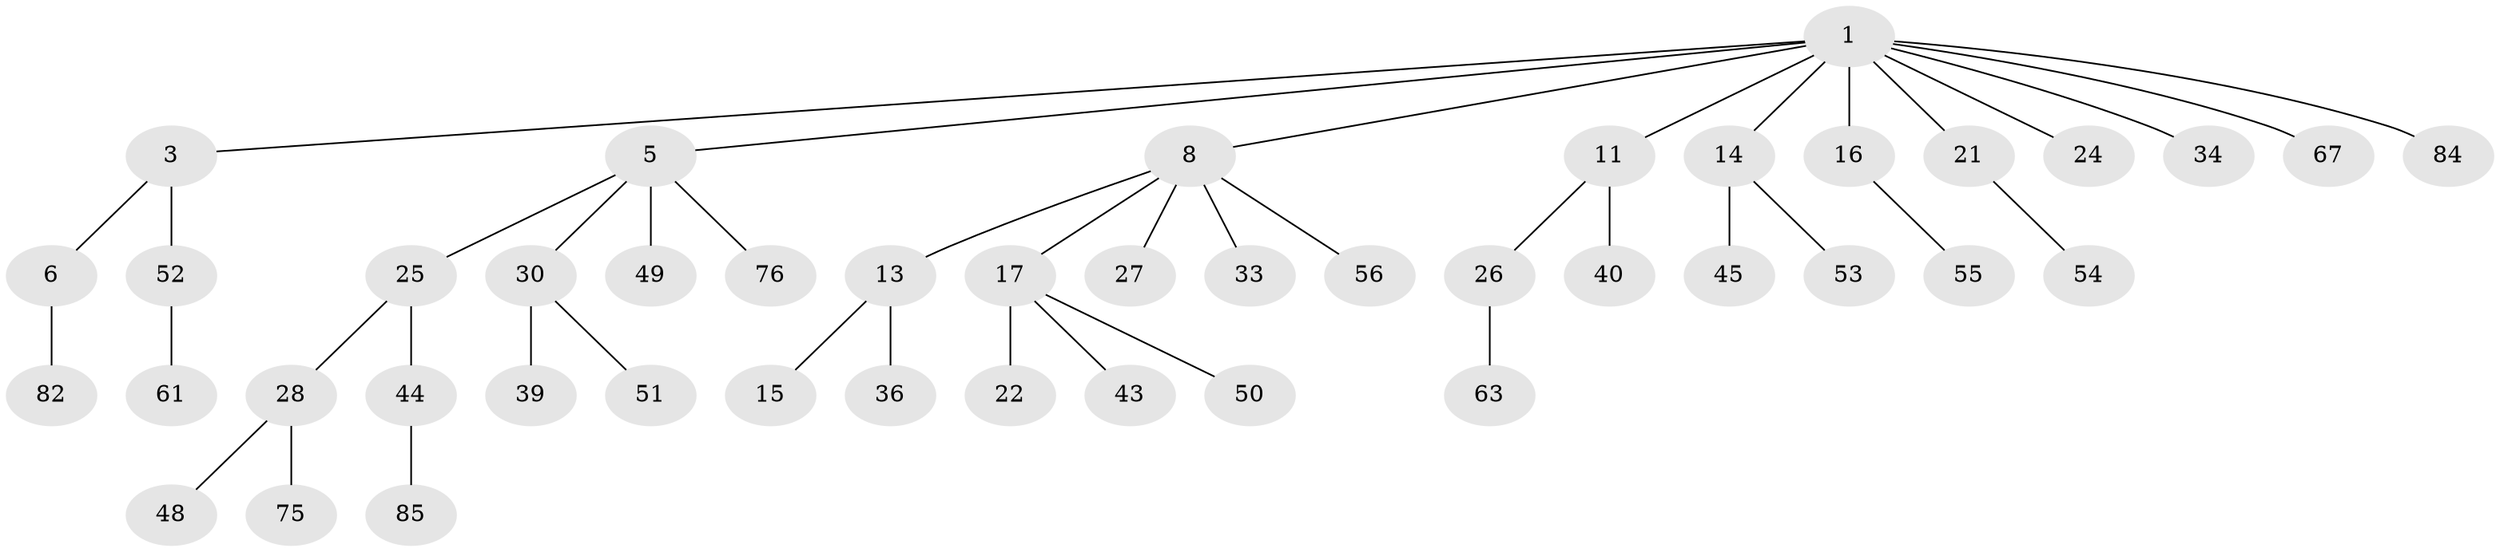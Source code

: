// original degree distribution, {4: 0.09090909090909091, 3: 0.10227272727272728, 6: 0.011363636363636364, 2: 0.2840909090909091, 7: 0.011363636363636364, 5: 0.022727272727272728, 1: 0.4772727272727273}
// Generated by graph-tools (version 1.1) at 2025/15/03/09/25 04:15:32]
// undirected, 44 vertices, 43 edges
graph export_dot {
graph [start="1"]
  node [color=gray90,style=filled];
  1 [super="+2+4+7"];
  3;
  5 [super="+9"];
  6 [super="+41"];
  8 [super="+10+12+88"];
  11 [super="+64+18+23+37"];
  13;
  14;
  15;
  16 [super="+31+32"];
  17;
  21;
  22 [super="+42"];
  24;
  25 [super="+60"];
  26;
  27;
  28 [super="+29"];
  30 [super="+38+69+70"];
  33;
  34 [super="+77"];
  36 [super="+81"];
  39;
  40;
  43;
  44 [super="+46"];
  45;
  48;
  49;
  50;
  51;
  52;
  53;
  54 [super="+87"];
  55 [super="+57"];
  56 [super="+59"];
  61;
  63 [super="+74+78"];
  67 [super="+71"];
  75;
  76;
  82;
  84;
  85;
  1 -- 5;
  1 -- 8;
  1 -- 3;
  1 -- 16;
  1 -- 34;
  1 -- 24;
  1 -- 67;
  1 -- 84;
  1 -- 21;
  1 -- 11;
  1 -- 14;
  3 -- 6;
  3 -- 52;
  5 -- 25;
  5 -- 30;
  5 -- 49;
  5 -- 76;
  6 -- 82;
  8 -- 17;
  8 -- 33;
  8 -- 27;
  8 -- 13;
  8 -- 56;
  11 -- 40;
  11 -- 26;
  13 -- 15;
  13 -- 36;
  14 -- 45;
  14 -- 53;
  16 -- 55;
  17 -- 22;
  17 -- 43;
  17 -- 50;
  21 -- 54;
  25 -- 28;
  25 -- 44;
  26 -- 63;
  28 -- 48;
  28 -- 75;
  30 -- 51;
  30 -- 39;
  44 -- 85;
  52 -- 61;
}
